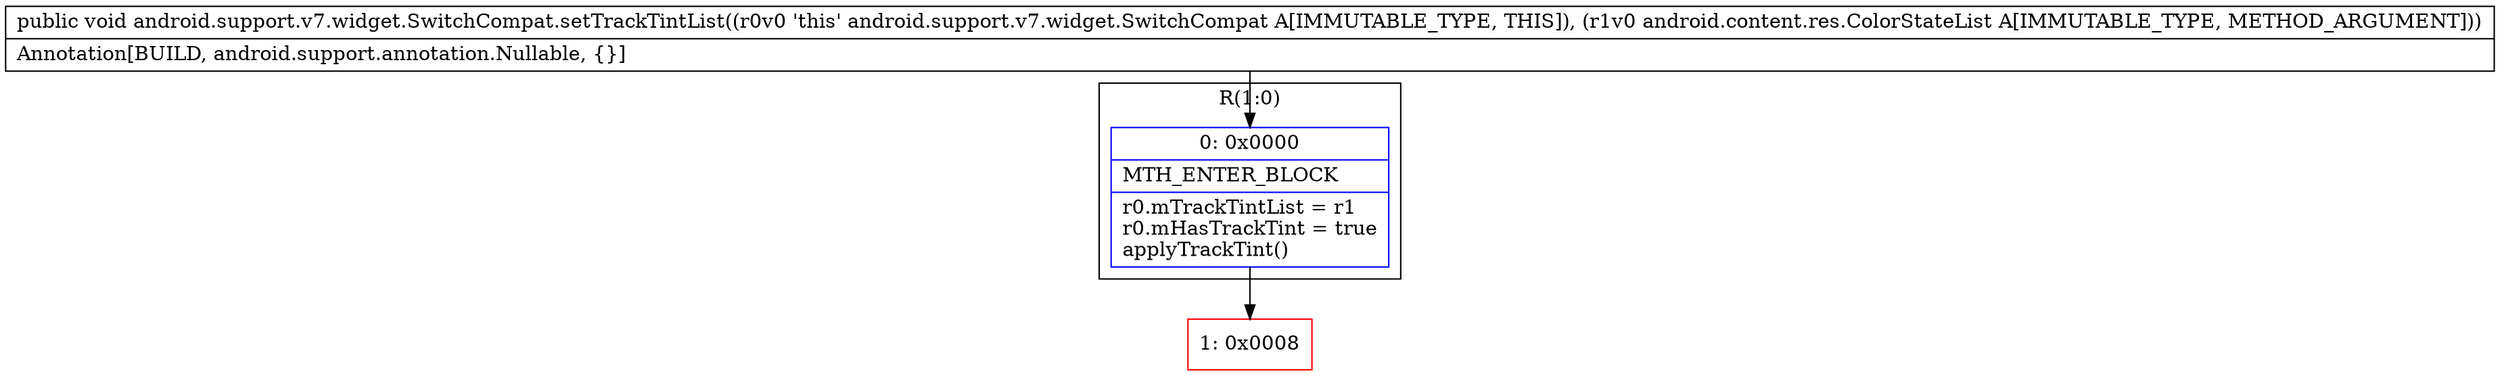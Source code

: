 digraph "CFG forandroid.support.v7.widget.SwitchCompat.setTrackTintList(Landroid\/content\/res\/ColorStateList;)V" {
subgraph cluster_Region_671653068 {
label = "R(1:0)";
node [shape=record,color=blue];
Node_0 [shape=record,label="{0\:\ 0x0000|MTH_ENTER_BLOCK\l|r0.mTrackTintList = r1\lr0.mHasTrackTint = true\lapplyTrackTint()\l}"];
}
Node_1 [shape=record,color=red,label="{1\:\ 0x0008}"];
MethodNode[shape=record,label="{public void android.support.v7.widget.SwitchCompat.setTrackTintList((r0v0 'this' android.support.v7.widget.SwitchCompat A[IMMUTABLE_TYPE, THIS]), (r1v0 android.content.res.ColorStateList A[IMMUTABLE_TYPE, METHOD_ARGUMENT]))  | Annotation[BUILD, android.support.annotation.Nullable, \{\}]\l}"];
MethodNode -> Node_0;
Node_0 -> Node_1;
}

